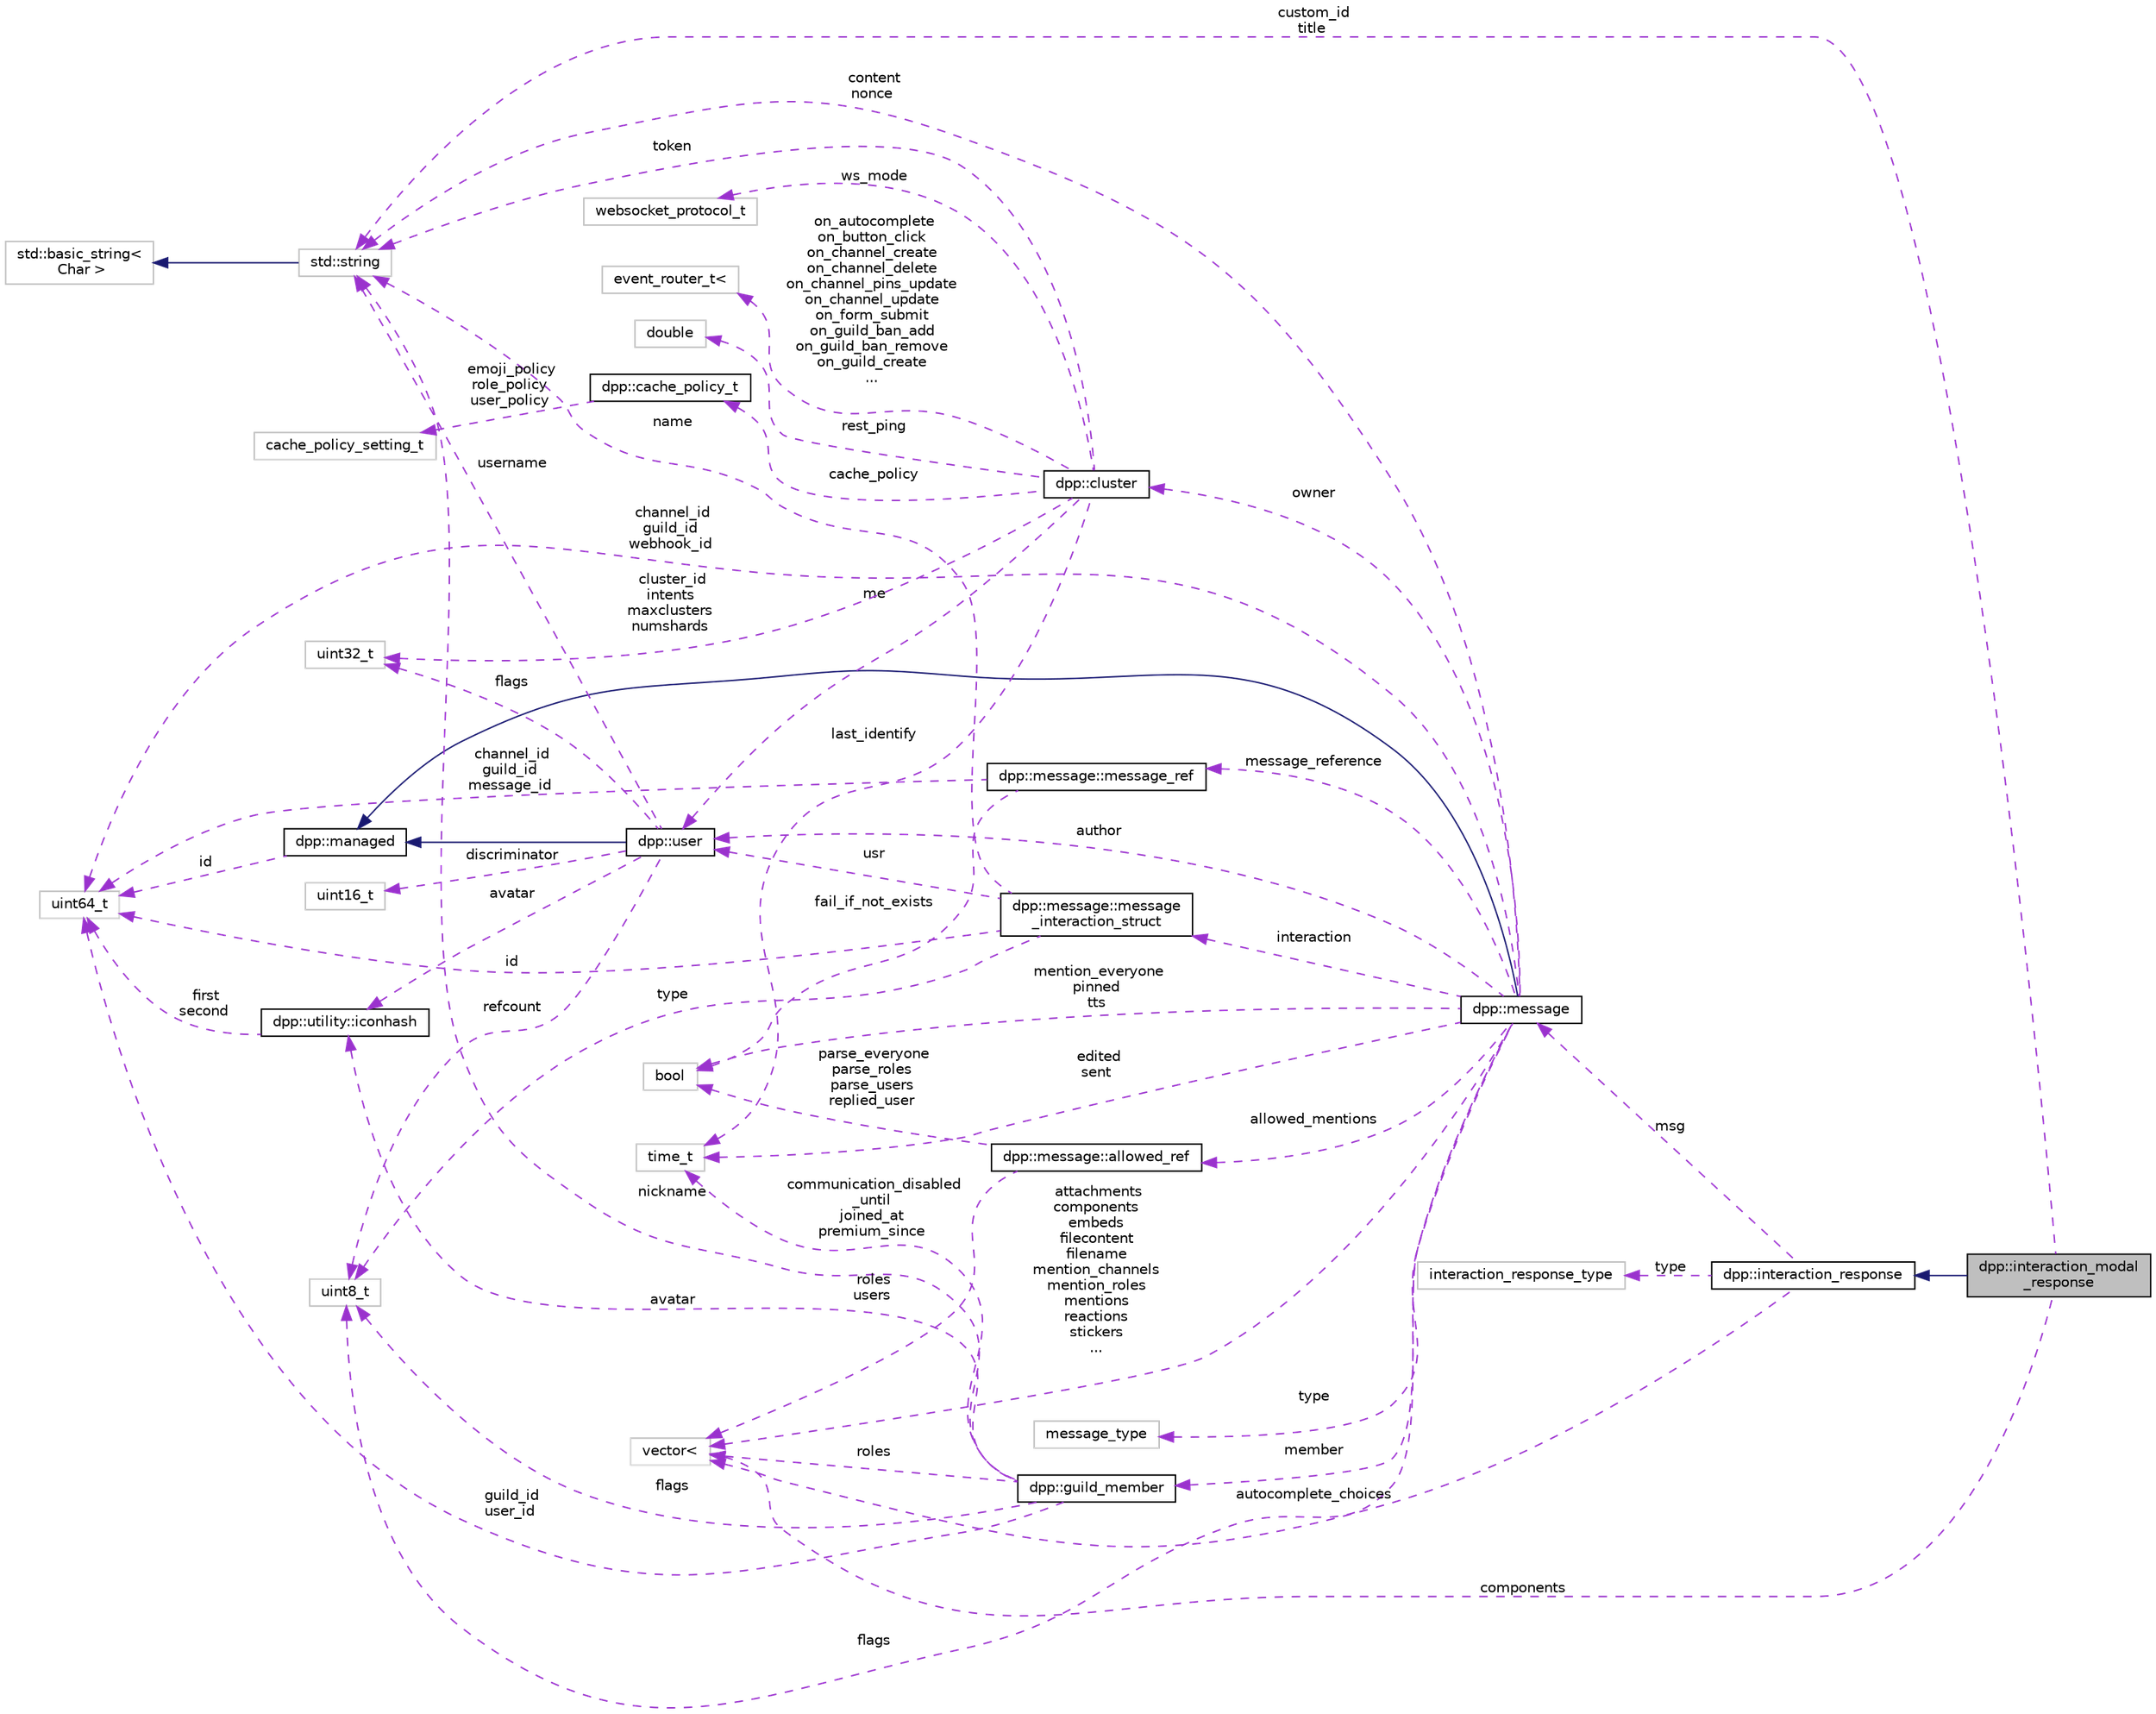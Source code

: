 digraph "dpp::interaction_modal_response"
{
 // INTERACTIVE_SVG=YES
 // LATEX_PDF_SIZE
  bgcolor="transparent";
  edge [fontname="Helvetica",fontsize="10",labelfontname="Helvetica",labelfontsize="10"];
  node [fontname="Helvetica",fontsize="10",shape=record];
  rankdir="LR";
  Node1 [label="dpp::interaction_modal\l_response",height=0.2,width=0.4,color="black", fillcolor="grey75", style="filled", fontcolor="black",tooltip="Represents a modal dialog box response to an interaction."];
  Node2 -> Node1 [dir="back",color="midnightblue",fontsize="10",style="solid",fontname="Helvetica"];
  Node2 [label="dpp::interaction_response",height=0.2,width=0.4,color="black",URL="$structdpp_1_1interaction__response.html",tooltip="A response to an interaction, used to reply to a command and initiate a message, which can be hidden ..."];
  Node3 -> Node2 [dir="back",color="darkorchid3",fontsize="10",style="dashed",label=" type" ,fontname="Helvetica"];
  Node3 [label="interaction_response_type",height=0.2,width=0.4,color="grey75",tooltip=" "];
  Node4 -> Node2 [dir="back",color="darkorchid3",fontsize="10",style="dashed",label=" msg" ,fontname="Helvetica"];
  Node4 [label="dpp::message",height=0.2,width=0.4,color="black",URL="$structdpp_1_1message.html",tooltip="Represents messages sent and received on Discord."];
  Node5 -> Node4 [dir="back",color="midnightblue",fontsize="10",style="solid",fontname="Helvetica"];
  Node5 [label="dpp::managed",height=0.2,width=0.4,color="black",URL="$classdpp_1_1managed.html",tooltip="The managed class is the base class for various types that can be stored in a cache that are identifi..."];
  Node6 -> Node5 [dir="back",color="darkorchid3",fontsize="10",style="dashed",label=" id" ,fontname="Helvetica"];
  Node6 [label="uint64_t",height=0.2,width=0.4,color="grey75",tooltip=" "];
  Node6 -> Node4 [dir="back",color="darkorchid3",fontsize="10",style="dashed",label=" channel_id\nguild_id\nwebhook_id" ,fontname="Helvetica"];
  Node7 -> Node4 [dir="back",color="darkorchid3",fontsize="10",style="dashed",label=" author" ,fontname="Helvetica"];
  Node7 [label="dpp::user",height=0.2,width=0.4,color="black",URL="$classdpp_1_1user.html",tooltip="Represents a user on discord. May or may not be a member of a dpp::guild."];
  Node5 -> Node7 [dir="back",color="midnightblue",fontsize="10",style="solid",fontname="Helvetica"];
  Node8 -> Node7 [dir="back",color="darkorchid3",fontsize="10",style="dashed",label=" username" ,fontname="Helvetica"];
  Node8 [label="std::string",height=0.2,width=0.4,color="grey75",tooltip=" "];
  Node9 -> Node8 [dir="back",color="midnightblue",fontsize="10",style="solid",fontname="Helvetica"];
  Node9 [label="std::basic_string\<\l Char \>",height=0.2,width=0.4,color="grey75",tooltip=" "];
  Node10 -> Node7 [dir="back",color="darkorchid3",fontsize="10",style="dashed",label=" discriminator" ,fontname="Helvetica"];
  Node10 [label="uint16_t",height=0.2,width=0.4,color="grey75",tooltip=" "];
  Node11 -> Node7 [dir="back",color="darkorchid3",fontsize="10",style="dashed",label=" avatar" ,fontname="Helvetica"];
  Node11 [label="dpp::utility::iconhash",height=0.2,width=0.4,color="black",URL="$structdpp_1_1utility_1_1iconhash.html",tooltip="Store a 128 bit icon hash (profile picture, server icon etc) as a 128 bit binary value made of two ui..."];
  Node6 -> Node11 [dir="back",color="darkorchid3",fontsize="10",style="dashed",label=" first\nsecond" ,fontname="Helvetica"];
  Node12 -> Node7 [dir="back",color="darkorchid3",fontsize="10",style="dashed",label=" flags" ,fontname="Helvetica"];
  Node12 [label="uint32_t",height=0.2,width=0.4,color="grey75",tooltip=" "];
  Node13 -> Node7 [dir="back",color="darkorchid3",fontsize="10",style="dashed",label=" refcount" ,fontname="Helvetica"];
  Node13 [label="uint8_t",height=0.2,width=0.4,color="grey75",tooltip=" "];
  Node14 -> Node4 [dir="back",color="darkorchid3",fontsize="10",style="dashed",label=" member" ,fontname="Helvetica"];
  Node14 [label="dpp::guild_member",height=0.2,width=0.4,color="black",URL="$classdpp_1_1guild__member.html",tooltip="Represents dpp::user membership upon a dpp::guild. This contains the user's nickname,..."];
  Node8 -> Node14 [dir="back",color="darkorchid3",fontsize="10",style="dashed",label=" nickname" ,fontname="Helvetica"];
  Node6 -> Node14 [dir="back",color="darkorchid3",fontsize="10",style="dashed",label=" guild_id\nuser_id" ,fontname="Helvetica"];
  Node15 -> Node14 [dir="back",color="darkorchid3",fontsize="10",style="dashed",label=" roles" ,fontname="Helvetica"];
  Node15 [label="vector\<",height=0.2,width=0.4,color="grey75",tooltip=" "];
  Node16 -> Node14 [dir="back",color="darkorchid3",fontsize="10",style="dashed",label=" communication_disabled\l_until\njoined_at\npremium_since" ,fontname="Helvetica"];
  Node16 [label="time_t",height=0.2,width=0.4,color="grey75",tooltip=" "];
  Node13 -> Node14 [dir="back",color="darkorchid3",fontsize="10",style="dashed",label=" flags" ,fontname="Helvetica"];
  Node11 -> Node14 [dir="back",color="darkorchid3",fontsize="10",style="dashed",label=" avatar" ,fontname="Helvetica"];
  Node8 -> Node4 [dir="back",color="darkorchid3",fontsize="10",style="dashed",label=" content\nnonce" ,fontname="Helvetica"];
  Node15 -> Node4 [dir="back",color="darkorchid3",fontsize="10",style="dashed",label=" attachments\ncomponents\nembeds\nfilecontent\nfilename\nmention_channels\nmention_roles\nmentions\nreactions\nstickers\n..." ,fontname="Helvetica"];
  Node16 -> Node4 [dir="back",color="darkorchid3",fontsize="10",style="dashed",label=" edited\nsent" ,fontname="Helvetica"];
  Node17 -> Node4 [dir="back",color="darkorchid3",fontsize="10",style="dashed",label=" mention_everyone\npinned\ntts" ,fontname="Helvetica"];
  Node17 [label="bool",height=0.2,width=0.4,color="grey75",tooltip=" "];
  Node13 -> Node4 [dir="back",color="darkorchid3",fontsize="10",style="dashed",label=" flags" ,fontname="Helvetica"];
  Node18 -> Node4 [dir="back",color="darkorchid3",fontsize="10",style="dashed",label=" type" ,fontname="Helvetica"];
  Node18 [label="message_type",height=0.2,width=0.4,color="grey75",tooltip=" "];
  Node19 -> Node4 [dir="back",color="darkorchid3",fontsize="10",style="dashed",label=" message_reference" ,fontname="Helvetica"];
  Node19 [label="dpp::message::message_ref",height=0.2,width=0.4,color="black",URL="$structdpp_1_1message_1_1message__ref.html",tooltip="Reference to another message, e.g. a reply."];
  Node6 -> Node19 [dir="back",color="darkorchid3",fontsize="10",style="dashed",label=" channel_id\nguild_id\nmessage_id" ,fontname="Helvetica"];
  Node17 -> Node19 [dir="back",color="darkorchid3",fontsize="10",style="dashed",label=" fail_if_not_exists" ,fontname="Helvetica"];
  Node20 -> Node4 [dir="back",color="darkorchid3",fontsize="10",style="dashed",label=" interaction" ,fontname="Helvetica"];
  Node20 [label="dpp::message::message\l_interaction_struct",height=0.2,width=0.4,color="black",URL="$structdpp_1_1message_1_1message__interaction__struct.html",tooltip="Reference to an interaction."];
  Node6 -> Node20 [dir="back",color="darkorchid3",fontsize="10",style="dashed",label=" id" ,fontname="Helvetica"];
  Node13 -> Node20 [dir="back",color="darkorchid3",fontsize="10",style="dashed",label=" type" ,fontname="Helvetica"];
  Node8 -> Node20 [dir="back",color="darkorchid3",fontsize="10",style="dashed",label=" name" ,fontname="Helvetica"];
  Node7 -> Node20 [dir="back",color="darkorchid3",fontsize="10",style="dashed",label=" usr" ,fontname="Helvetica"];
  Node21 -> Node4 [dir="back",color="darkorchid3",fontsize="10",style="dashed",label=" allowed_mentions" ,fontname="Helvetica"];
  Node21 [label="dpp::message::allowed_ref",height=0.2,width=0.4,color="black",URL="$structdpp_1_1message_1_1allowed__ref.html",tooltip="Allowed mentions details."];
  Node17 -> Node21 [dir="back",color="darkorchid3",fontsize="10",style="dashed",label=" parse_everyone\nparse_roles\nparse_users\nreplied_user" ,fontname="Helvetica"];
  Node15 -> Node21 [dir="back",color="darkorchid3",fontsize="10",style="dashed",label=" roles\nusers" ,fontname="Helvetica"];
  Node22 -> Node4 [dir="back",color="darkorchid3",fontsize="10",style="dashed",label=" owner" ,fontname="Helvetica"];
  Node22 [label="dpp::cluster",height=0.2,width=0.4,color="black",URL="$classdpp_1_1cluster.html",tooltip="The cluster class represents a group of shards and a command queue for sending and receiving commands..."];
  Node8 -> Node22 [dir="back",color="darkorchid3",fontsize="10",style="dashed",label=" token" ,fontname="Helvetica"];
  Node16 -> Node22 [dir="back",color="darkorchid3",fontsize="10",style="dashed",label=" last_identify" ,fontname="Helvetica"];
  Node12 -> Node22 [dir="back",color="darkorchid3",fontsize="10",style="dashed",label=" cluster_id\nintents\nmaxclusters\nnumshards" ,fontname="Helvetica"];
  Node23 -> Node22 [dir="back",color="darkorchid3",fontsize="10",style="dashed",label=" rest_ping" ,fontname="Helvetica"];
  Node23 [label="double",height=0.2,width=0.4,color="grey75",tooltip=" "];
  Node7 -> Node22 [dir="back",color="darkorchid3",fontsize="10",style="dashed",label=" me" ,fontname="Helvetica"];
  Node24 -> Node22 [dir="back",color="darkorchid3",fontsize="10",style="dashed",label=" cache_policy" ,fontname="Helvetica"];
  Node24 [label="dpp::cache_policy_t",height=0.2,width=0.4,color="black",URL="$structdpp_1_1cache__policy__t.html",tooltip="Represents the caching policy of the cluster."];
  Node25 -> Node24 [dir="back",color="darkorchid3",fontsize="10",style="dashed",label=" emoji_policy\nrole_policy\nuser_policy" ,fontname="Helvetica"];
  Node25 [label="cache_policy_setting_t",height=0.2,width=0.4,color="grey75",tooltip=" "];
  Node26 -> Node22 [dir="back",color="darkorchid3",fontsize="10",style="dashed",label=" ws_mode" ,fontname="Helvetica"];
  Node26 [label="websocket_protocol_t",height=0.2,width=0.4,color="grey75",tooltip=" "];
  Node27 -> Node22 [dir="back",color="darkorchid3",fontsize="10",style="dashed",label=" on_autocomplete\non_button_click\non_channel_create\non_channel_delete\non_channel_pins_update\non_channel_update\non_form_submit\non_guild_ban_add\non_guild_ban_remove\non_guild_create\n..." ,fontname="Helvetica"];
  Node27 [label="event_router_t\<",height=0.2,width=0.4,color="grey75",tooltip=" "];
  Node15 -> Node2 [dir="back",color="darkorchid3",fontsize="10",style="dashed",label=" autocomplete_choices" ,fontname="Helvetica"];
  Node8 -> Node1 [dir="back",color="darkorchid3",fontsize="10",style="dashed",label=" custom_id\ntitle" ,fontname="Helvetica"];
  Node15 -> Node1 [dir="back",color="darkorchid3",fontsize="10",style="dashed",label=" components" ,fontname="Helvetica"];
}
